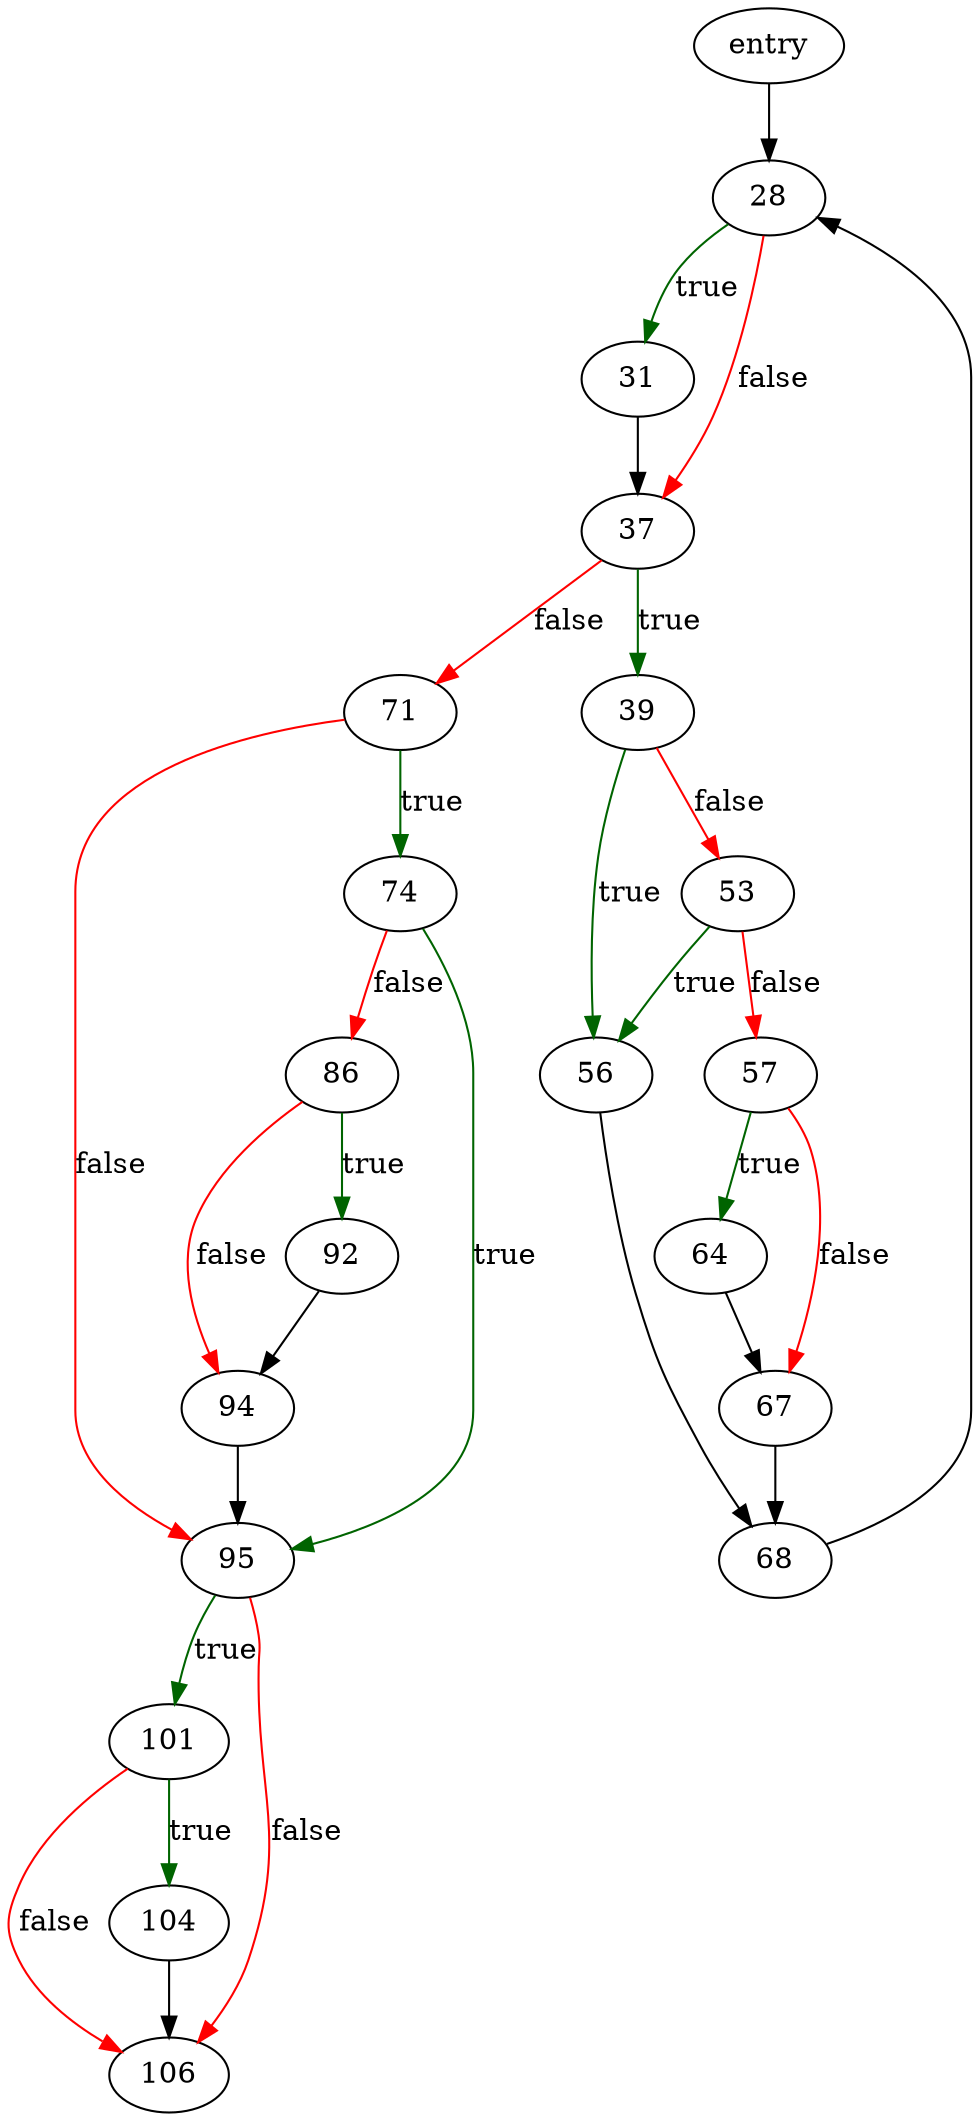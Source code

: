 digraph "sqlite3Init" {
	// Node definitions.
	2 [label=entry];
	28;
	31;
	37;
	39;
	53;
	56;
	57;
	64;
	67;
	68;
	71;
	74;
	86;
	92;
	94;
	95;
	101;
	104;
	106;

	// Edge definitions.
	2 -> 28;
	28 -> 31 [
		color=darkgreen
		label=true
	];
	28 -> 37 [
		color=red
		label=false
	];
	31 -> 37;
	37 -> 39 [
		color=darkgreen
		label=true
	];
	37 -> 71 [
		color=red
		label=false
	];
	39 -> 53 [
		color=red
		label=false
	];
	39 -> 56 [
		color=darkgreen
		label=true
	];
	53 -> 56 [
		color=darkgreen
		label=true
	];
	53 -> 57 [
		color=red
		label=false
	];
	56 -> 68;
	57 -> 64 [
		color=darkgreen
		label=true
	];
	57 -> 67 [
		color=red
		label=false
	];
	64 -> 67;
	67 -> 68;
	68 -> 28;
	71 -> 74 [
		color=darkgreen
		label=true
	];
	71 -> 95 [
		color=red
		label=false
	];
	74 -> 86 [
		color=red
		label=false
	];
	74 -> 95 [
		color=darkgreen
		label=true
	];
	86 -> 92 [
		color=darkgreen
		label=true
	];
	86 -> 94 [
		color=red
		label=false
	];
	92 -> 94;
	94 -> 95;
	95 -> 101 [
		color=darkgreen
		label=true
	];
	95 -> 106 [
		color=red
		label=false
	];
	101 -> 104 [
		color=darkgreen
		label=true
	];
	101 -> 106 [
		color=red
		label=false
	];
	104 -> 106;
}